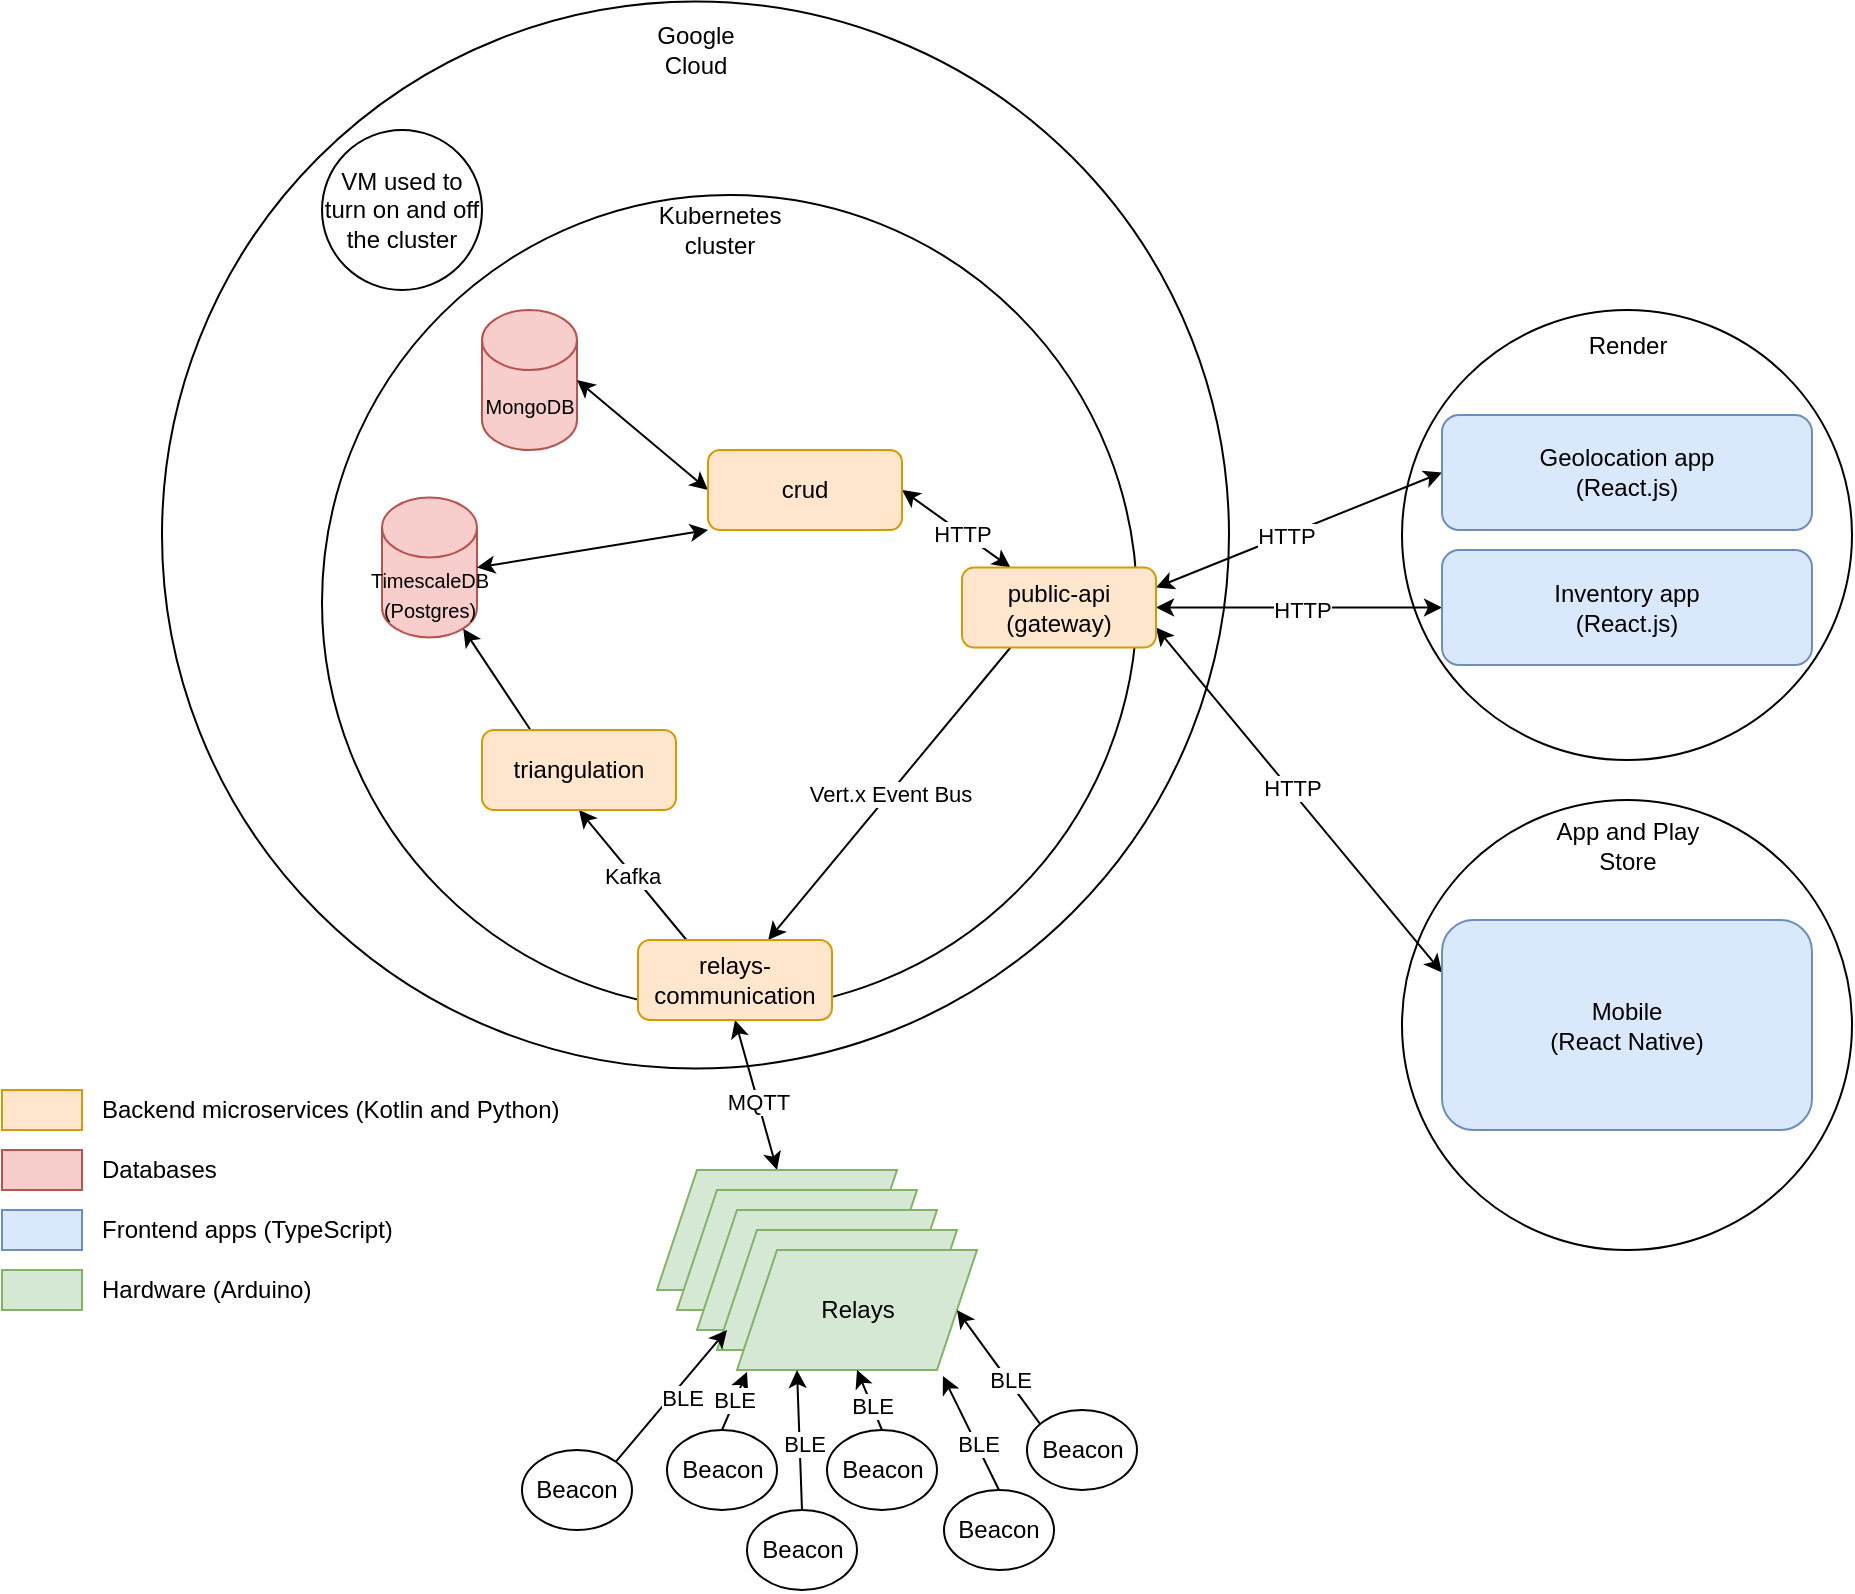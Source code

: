 <mxfile version="14.6.13" type="device"><diagram id="AmCMOA9nxaAIRx0rpBHo" name="Page-1"><mxGraphModel dx="2178" dy="2205" grid="1" gridSize="10" guides="1" tooltips="1" connect="1" arrows="1" fold="1" page="1" pageScale="1" pageWidth="827" pageHeight="1169" math="0" shadow="0"><root><mxCell id="0"/><mxCell id="1" parent="0"/><mxCell id="gsxd2IG6gyIUE_AYlt-v-1" value="" style="ellipse;whiteSpace=wrap;html=1;aspect=fixed;" vertex="1" parent="1"><mxGeometry x="510" y="20" width="225" height="225" as="geometry"/></mxCell><mxCell id="gsxd2IG6gyIUE_AYlt-v-2" value="Render" style="text;html=1;strokeColor=none;fillColor=none;align=center;verticalAlign=middle;whiteSpace=wrap;rounded=0;" vertex="1" parent="1"><mxGeometry x="602.5" y="27.5" width="40" height="20" as="geometry"/></mxCell><mxCell id="gsxd2IG6gyIUE_AYlt-v-3" value="" style="ellipse;whiteSpace=wrap;html=1;aspect=fixed;" vertex="1" parent="1"><mxGeometry x="-110" y="-134.25" width="533.5" height="533.5" as="geometry"/></mxCell><mxCell id="gsxd2IG6gyIUE_AYlt-v-4" value="Google Cloud" style="text;html=1;strokeColor=none;fillColor=none;align=center;verticalAlign=middle;whiteSpace=wrap;rounded=0;" vertex="1" parent="1"><mxGeometry x="136.75" y="-120" width="40" height="20" as="geometry"/></mxCell><mxCell id="gsxd2IG6gyIUE_AYlt-v-5" style="rounded=0;orthogonalLoop=1;jettySize=auto;html=1;startArrow=classic;startFill=1;entryX=0;entryY=0.5;entryDx=0;entryDy=0;exitX=1;exitY=0.25;exitDx=0;exitDy=0;" edge="1" parent="1" target="gsxd2IG6gyIUE_AYlt-v-7" source="gsxd2IG6gyIUE_AYlt-v-51"><mxGeometry relative="1" as="geometry"><mxPoint x="388" y="240" as="sourcePoint"/></mxGeometry></mxCell><mxCell id="gsxd2IG6gyIUE_AYlt-v-45" value="HTTP" style="edgeLabel;html=1;align=center;verticalAlign=middle;resizable=0;points=[];" vertex="1" connectable="0" parent="gsxd2IG6gyIUE_AYlt-v-5"><mxGeometry x="-0.095" relative="1" as="geometry"><mxPoint as="offset"/></mxGeometry></mxCell><mxCell id="gsxd2IG6gyIUE_AYlt-v-7" value="Geolocation app&lt;br&gt;(React.js)" style="rounded=1;whiteSpace=wrap;html=1;fillColor=#dae8fc;strokeColor=#6c8ebf;" vertex="1" parent="1"><mxGeometry x="530" y="72.5" width="185" height="57.5" as="geometry"/></mxCell><mxCell id="gsxd2IG6gyIUE_AYlt-v-8" style="rounded=0;orthogonalLoop=1;jettySize=auto;html=1;exitX=0.5;exitY=0;exitDx=0;exitDy=0;entryX=0.5;entryY=1;entryDx=0;entryDy=0;startArrow=classic;startFill=1;" edge="1" parent="1" source="gsxd2IG6gyIUE_AYlt-v-9" target="gsxd2IG6gyIUE_AYlt-v-55"><mxGeometry relative="1" as="geometry"><mxPoint x="295" y="327.5" as="targetPoint"/></mxGeometry></mxCell><mxCell id="gsxd2IG6gyIUE_AYlt-v-43" value="MQTT" style="edgeLabel;html=1;align=center;verticalAlign=middle;resizable=0;points=[];" vertex="1" connectable="0" parent="gsxd2IG6gyIUE_AYlt-v-8"><mxGeometry x="-0.086" relative="1" as="geometry"><mxPoint as="offset"/></mxGeometry></mxCell><mxCell id="gsxd2IG6gyIUE_AYlt-v-9" value="" style="shape=parallelogram;perimeter=parallelogramPerimeter;whiteSpace=wrap;html=1;fixedSize=1;fillColor=#d5e8d4;strokeColor=#82b366;" vertex="1" parent="1"><mxGeometry x="137.5" y="450" width="120" height="60" as="geometry"/></mxCell><mxCell id="gsxd2IG6gyIUE_AYlt-v-10" value="" style="shape=parallelogram;perimeter=parallelogramPerimeter;whiteSpace=wrap;html=1;fixedSize=1;fillColor=#d5e8d4;strokeColor=#82b366;" vertex="1" parent="1"><mxGeometry x="147.5" y="460" width="120" height="60" as="geometry"/></mxCell><mxCell id="gsxd2IG6gyIUE_AYlt-v-11" value="" style="shape=parallelogram;perimeter=parallelogramPerimeter;whiteSpace=wrap;html=1;fixedSize=1;fillColor=#d5e8d4;strokeColor=#82b366;" vertex="1" parent="1"><mxGeometry x="157.5" y="470" width="120" height="60" as="geometry"/></mxCell><mxCell id="gsxd2IG6gyIUE_AYlt-v-12" value="" style="shape=parallelogram;perimeter=parallelogramPerimeter;whiteSpace=wrap;html=1;fixedSize=1;fillColor=#d5e8d4;strokeColor=#82b366;" vertex="1" parent="1"><mxGeometry x="167.5" y="480" width="120" height="60" as="geometry"/></mxCell><mxCell id="gsxd2IG6gyIUE_AYlt-v-13" value="Relays" style="shape=parallelogram;perimeter=parallelogramPerimeter;whiteSpace=wrap;html=1;fixedSize=1;fillColor=#d5e8d4;strokeColor=#82b366;" vertex="1" parent="1"><mxGeometry x="177.5" y="490" width="120" height="60" as="geometry"/></mxCell><mxCell id="gsxd2IG6gyIUE_AYlt-v-14" style="rounded=0;orthogonalLoop=1;jettySize=auto;html=1;exitX=1;exitY=0;exitDx=0;exitDy=0;startArrow=none;startFill=0;" edge="1" parent="1" source="gsxd2IG6gyIUE_AYlt-v-15"><mxGeometry relative="1" as="geometry"><mxPoint x="172.5" y="530" as="targetPoint"/></mxGeometry></mxCell><mxCell id="gsxd2IG6gyIUE_AYlt-v-41" value="BLE" style="edgeLabel;html=1;align=center;verticalAlign=middle;resizable=0;points=[];" vertex="1" connectable="0" parent="gsxd2IG6gyIUE_AYlt-v-14"><mxGeometry x="0.071" y="-4" relative="1" as="geometry"><mxPoint as="offset"/></mxGeometry></mxCell><mxCell id="gsxd2IG6gyIUE_AYlt-v-15" value="Beacon" style="ellipse;whiteSpace=wrap;html=1;" vertex="1" parent="1"><mxGeometry x="70" y="590" width="55" height="40" as="geometry"/></mxCell><mxCell id="gsxd2IG6gyIUE_AYlt-v-16" value="BLE" style="rounded=0;orthogonalLoop=1;jettySize=auto;html=1;exitX=0.5;exitY=0;exitDx=0;exitDy=0;startArrow=none;startFill=0;" edge="1" parent="1" source="gsxd2IG6gyIUE_AYlt-v-17"><mxGeometry relative="1" as="geometry"><mxPoint x="182.5" y="551" as="targetPoint"/></mxGeometry></mxCell><mxCell id="gsxd2IG6gyIUE_AYlt-v-17" value="Beacon" style="ellipse;whiteSpace=wrap;html=1;" vertex="1" parent="1"><mxGeometry x="142.5" y="580" width="55" height="40" as="geometry"/></mxCell><mxCell id="gsxd2IG6gyIUE_AYlt-v-18" style="rounded=0;orthogonalLoop=1;jettySize=auto;html=1;exitX=0.5;exitY=0;exitDx=0;exitDy=0;entryX=0.5;entryY=1;entryDx=0;entryDy=0;startArrow=none;startFill=0;" edge="1" parent="1" source="gsxd2IG6gyIUE_AYlt-v-19" target="gsxd2IG6gyIUE_AYlt-v-13"><mxGeometry relative="1" as="geometry"/></mxCell><mxCell id="gsxd2IG6gyIUE_AYlt-v-64" value="BLE" style="edgeLabel;html=1;align=center;verticalAlign=middle;resizable=0;points=[];" vertex="1" connectable="0" parent="gsxd2IG6gyIUE_AYlt-v-18"><mxGeometry x="-0.2" relative="1" as="geometry"><mxPoint as="offset"/></mxGeometry></mxCell><mxCell id="gsxd2IG6gyIUE_AYlt-v-19" value="Beacon" style="ellipse;whiteSpace=wrap;html=1;" vertex="1" parent="1"><mxGeometry x="222.5" y="580" width="55" height="40" as="geometry"/></mxCell><mxCell id="gsxd2IG6gyIUE_AYlt-v-20" style="rounded=0;orthogonalLoop=1;jettySize=auto;html=1;exitX=0.5;exitY=0;exitDx=0;exitDy=0;entryX=0.25;entryY=1;entryDx=0;entryDy=0;startArrow=none;startFill=0;" edge="1" parent="1" source="gsxd2IG6gyIUE_AYlt-v-21" target="gsxd2IG6gyIUE_AYlt-v-13"><mxGeometry relative="1" as="geometry"/></mxCell><mxCell id="gsxd2IG6gyIUE_AYlt-v-63" value="BLE" style="edgeLabel;html=1;align=center;verticalAlign=middle;resizable=0;points=[];" vertex="1" connectable="0" parent="gsxd2IG6gyIUE_AYlt-v-20"><mxGeometry x="-0.059" y="-2" relative="1" as="geometry"><mxPoint as="offset"/></mxGeometry></mxCell><mxCell id="gsxd2IG6gyIUE_AYlt-v-21" value="Beacon" style="ellipse;whiteSpace=wrap;html=1;" vertex="1" parent="1"><mxGeometry x="182.5" y="620" width="55" height="40" as="geometry"/></mxCell><mxCell id="gsxd2IG6gyIUE_AYlt-v-22" style="rounded=0;orthogonalLoop=1;jettySize=auto;html=1;exitX=0.5;exitY=0;exitDx=0;exitDy=0;entryX=0.858;entryY=1.05;entryDx=0;entryDy=0;entryPerimeter=0;startArrow=none;startFill=0;" edge="1" parent="1" source="gsxd2IG6gyIUE_AYlt-v-23" target="gsxd2IG6gyIUE_AYlt-v-13"><mxGeometry relative="1" as="geometry"/></mxCell><mxCell id="gsxd2IG6gyIUE_AYlt-v-65" value="BLE" style="edgeLabel;html=1;align=center;verticalAlign=middle;resizable=0;points=[];" vertex="1" connectable="0" parent="gsxd2IG6gyIUE_AYlt-v-22"><mxGeometry x="-0.204" y="-1" relative="1" as="geometry"><mxPoint as="offset"/></mxGeometry></mxCell><mxCell id="gsxd2IG6gyIUE_AYlt-v-23" value="Beacon" style="ellipse;whiteSpace=wrap;html=1;" vertex="1" parent="1"><mxGeometry x="281" y="610" width="55" height="40" as="geometry"/></mxCell><mxCell id="gsxd2IG6gyIUE_AYlt-v-24" style="rounded=0;orthogonalLoop=1;jettySize=auto;html=1;exitX=0.009;exitY=0.225;exitDx=0;exitDy=0;entryX=1;entryY=0.5;entryDx=0;entryDy=0;startArrow=none;startFill=0;exitPerimeter=0;" edge="1" parent="1" target="gsxd2IG6gyIUE_AYlt-v-13"><mxGeometry relative="1" as="geometry"><mxPoint x="330.495" y="579" as="sourcePoint"/></mxGeometry></mxCell><mxCell id="gsxd2IG6gyIUE_AYlt-v-66" value="BLE" style="edgeLabel;html=1;align=center;verticalAlign=middle;resizable=0;points=[];" vertex="1" connectable="0" parent="gsxd2IG6gyIUE_AYlt-v-24"><mxGeometry x="-0.164" y="-1" relative="1" as="geometry"><mxPoint y="1" as="offset"/></mxGeometry></mxCell><mxCell id="gsxd2IG6gyIUE_AYlt-v-25" value="Beacon" style="ellipse;whiteSpace=wrap;html=1;" vertex="1" parent="1"><mxGeometry x="322.5" y="570" width="55" height="40" as="geometry"/></mxCell><mxCell id="gsxd2IG6gyIUE_AYlt-v-26" value="" style="ellipse;whiteSpace=wrap;html=1;aspect=fixed;" vertex="1" parent="1"><mxGeometry x="510" y="265" width="225" height="225" as="geometry"/></mxCell><mxCell id="gsxd2IG6gyIUE_AYlt-v-27" value="App and Play Store" style="text;html=1;strokeColor=none;fillColor=none;align=center;verticalAlign=middle;whiteSpace=wrap;rounded=0;" vertex="1" parent="1"><mxGeometry x="577.5" y="277.5" width="90" height="20" as="geometry"/></mxCell><mxCell id="gsxd2IG6gyIUE_AYlt-v-28" style="edgeStyle=none;rounded=0;orthogonalLoop=1;jettySize=auto;html=1;entryX=1;entryY=0.75;entryDx=0;entryDy=0;startArrow=classic;startFill=1;exitX=0;exitY=0.25;exitDx=0;exitDy=0;" edge="1" parent="1" source="gsxd2IG6gyIUE_AYlt-v-29" target="gsxd2IG6gyIUE_AYlt-v-51"><mxGeometry relative="1" as="geometry"><mxPoint x="386.945" y="290.015" as="targetPoint"/></mxGeometry></mxCell><mxCell id="gsxd2IG6gyIUE_AYlt-v-44" value="HTTP" style="edgeLabel;html=1;align=center;verticalAlign=middle;resizable=0;points=[];" vertex="1" connectable="0" parent="gsxd2IG6gyIUE_AYlt-v-28"><mxGeometry x="0.067" y="-1" relative="1" as="geometry"><mxPoint as="offset"/></mxGeometry></mxCell><mxCell id="gsxd2IG6gyIUE_AYlt-v-29" value="Mobile&lt;br&gt;(React Native)" style="rounded=1;whiteSpace=wrap;html=1;fillColor=#dae8fc;strokeColor=#6c8ebf;" vertex="1" parent="1"><mxGeometry x="530" y="325" width="185" height="105" as="geometry"/></mxCell><mxCell id="gsxd2IG6gyIUE_AYlt-v-30" value="" style="rounded=0;whiteSpace=wrap;html=1;fillColor=#dae8fc;strokeColor=#6c8ebf;" vertex="1" parent="1"><mxGeometry x="-190" y="470" width="40" height="20" as="geometry"/></mxCell><mxCell id="gsxd2IG6gyIUE_AYlt-v-31" value="" style="rounded=0;whiteSpace=wrap;html=1;fillColor=#d5e8d4;strokeColor=#82b366;" vertex="1" parent="1"><mxGeometry x="-190" y="500" width="40" height="20" as="geometry"/></mxCell><mxCell id="gsxd2IG6gyIUE_AYlt-v-32" value="Frontend apps (TypeScript)" style="text;html=1;strokeColor=none;fillColor=none;align=left;verticalAlign=middle;whiteSpace=wrap;rounded=0;" vertex="1" parent="1"><mxGeometry x="-142.5" y="470" width="152.5" height="20" as="geometry"/></mxCell><mxCell id="gsxd2IG6gyIUE_AYlt-v-33" value="Hardware (Arduino)" style="text;html=1;strokeColor=none;fillColor=none;align=left;verticalAlign=middle;whiteSpace=wrap;rounded=0;" vertex="1" parent="1"><mxGeometry x="-142.5" y="500" width="112.5" height="20" as="geometry"/></mxCell><mxCell id="gsxd2IG6gyIUE_AYlt-v-34" style="edgeStyle=none;rounded=0;orthogonalLoop=1;jettySize=auto;html=1;exitX=0;exitY=0.5;exitDx=0;exitDy=0;startArrow=classic;startFill=1;entryX=1;entryY=0.5;entryDx=0;entryDy=0;" edge="1" parent="1" source="gsxd2IG6gyIUE_AYlt-v-35" target="gsxd2IG6gyIUE_AYlt-v-51"><mxGeometry relative="1" as="geometry"><mxPoint x="387" y="220" as="targetPoint"/></mxGeometry></mxCell><mxCell id="gsxd2IG6gyIUE_AYlt-v-46" value="HTTP" style="edgeLabel;html=1;align=center;verticalAlign=middle;resizable=0;points=[];" vertex="1" connectable="0" parent="gsxd2IG6gyIUE_AYlt-v-34"><mxGeometry x="-0.014" y="1" relative="1" as="geometry"><mxPoint as="offset"/></mxGeometry></mxCell><mxCell id="gsxd2IG6gyIUE_AYlt-v-35" value="Inventory app&lt;br&gt;(React.js)" style="rounded=1;whiteSpace=wrap;html=1;fillColor=#dae8fc;strokeColor=#6c8ebf;" vertex="1" parent="1"><mxGeometry x="530" y="140" width="185" height="57.5" as="geometry"/></mxCell><mxCell id="gsxd2IG6gyIUE_AYlt-v-36" style="edgeStyle=none;rounded=0;orthogonalLoop=1;jettySize=auto;html=1;exitX=0;exitY=0.5;exitDx=0;exitDy=0;startArrow=classic;startFill=1;" edge="1" parent="1" source="gsxd2IG6gyIUE_AYlt-v-35" target="gsxd2IG6gyIUE_AYlt-v-35"><mxGeometry relative="1" as="geometry"/></mxCell><mxCell id="gsxd2IG6gyIUE_AYlt-v-47" value="" style="ellipse;whiteSpace=wrap;html=1;aspect=fixed;" vertex="1" parent="1"><mxGeometry x="-30" y="-37.5" width="407.5" height="407.5" as="geometry"/></mxCell><mxCell id="gsxd2IG6gyIUE_AYlt-v-48" value="Kubernetes cluster" style="text;html=1;strokeColor=none;fillColor=none;align=center;verticalAlign=middle;whiteSpace=wrap;rounded=0;" vertex="1" parent="1"><mxGeometry x="148.75" y="-30" width="40" height="20" as="geometry"/></mxCell><mxCell id="gsxd2IG6gyIUE_AYlt-v-49" value="&lt;font style=&quot;font-size: 10px&quot;&gt;MongoDB&lt;/font&gt;" style="shape=cylinder3;whiteSpace=wrap;html=1;boundedLbl=1;backgroundOutline=1;size=15;fillColor=#f8cecc;strokeColor=#b85450;" vertex="1" parent="1"><mxGeometry x="50" y="20" width="47.5" height="70" as="geometry"/></mxCell><mxCell id="gsxd2IG6gyIUE_AYlt-v-50" value="&lt;font style=&quot;font-size: 10px&quot;&gt;TimescaleDB&lt;br&gt;(Postgres)&lt;br&gt;&lt;/font&gt;" style="shape=cylinder3;whiteSpace=wrap;html=1;boundedLbl=1;backgroundOutline=1;size=15;fillColor=#f8cecc;strokeColor=#b85450;" vertex="1" parent="1"><mxGeometry y="113.75" width="47.5" height="70" as="geometry"/></mxCell><mxCell id="gsxd2IG6gyIUE_AYlt-v-53" style="rounded=0;orthogonalLoop=1;jettySize=auto;html=1;exitX=0.25;exitY=0;exitDx=0;exitDy=0;entryX=1;entryY=0.5;entryDx=0;entryDy=0;startArrow=classic;startFill=1;" edge="1" parent="1" source="gsxd2IG6gyIUE_AYlt-v-51" target="gsxd2IG6gyIUE_AYlt-v-52"><mxGeometry relative="1" as="geometry"/></mxCell><mxCell id="gsxd2IG6gyIUE_AYlt-v-54" value="HTTP" style="edgeLabel;html=1;align=center;verticalAlign=middle;resizable=0;points=[];" vertex="1" connectable="0" parent="gsxd2IG6gyIUE_AYlt-v-53"><mxGeometry x="-0.099" relative="1" as="geometry"><mxPoint as="offset"/></mxGeometry></mxCell><mxCell id="gsxd2IG6gyIUE_AYlt-v-58" value="Vert.x Event Bus" style="edgeStyle=none;rounded=0;orthogonalLoop=1;jettySize=auto;html=1;exitX=0.25;exitY=1;exitDx=0;exitDy=0;startArrow=none;startFill=0;" edge="1" parent="1" source="gsxd2IG6gyIUE_AYlt-v-51" target="gsxd2IG6gyIUE_AYlt-v-55"><mxGeometry relative="1" as="geometry"/></mxCell><mxCell id="gsxd2IG6gyIUE_AYlt-v-51" value="public-api&lt;br&gt;(gateway)" style="rounded=1;whiteSpace=wrap;html=1;fillColor=#ffe6cc;strokeColor=#d79b00;" vertex="1" parent="1"><mxGeometry x="290" y="148.75" width="97" height="40" as="geometry"/></mxCell><mxCell id="gsxd2IG6gyIUE_AYlt-v-56" style="rounded=0;orthogonalLoop=1;jettySize=auto;html=1;exitX=0;exitY=0.5;exitDx=0;exitDy=0;entryX=1;entryY=0.5;entryDx=0;entryDy=0;entryPerimeter=0;startArrow=classic;startFill=1;" edge="1" parent="1" source="gsxd2IG6gyIUE_AYlt-v-52" target="gsxd2IG6gyIUE_AYlt-v-49"><mxGeometry relative="1" as="geometry"/></mxCell><mxCell id="gsxd2IG6gyIUE_AYlt-v-57" style="edgeStyle=none;rounded=0;orthogonalLoop=1;jettySize=auto;html=1;exitX=0;exitY=1;exitDx=0;exitDy=0;entryX=1;entryY=0.5;entryDx=0;entryDy=0;entryPerimeter=0;startArrow=classic;startFill=1;" edge="1" parent="1" source="gsxd2IG6gyIUE_AYlt-v-52" target="gsxd2IG6gyIUE_AYlt-v-50"><mxGeometry relative="1" as="geometry"/></mxCell><mxCell id="gsxd2IG6gyIUE_AYlt-v-52" value="crud" style="rounded=1;whiteSpace=wrap;html=1;fillColor=#ffe6cc;strokeColor=#d79b00;" vertex="1" parent="1"><mxGeometry x="163" y="90" width="97" height="40" as="geometry"/></mxCell><mxCell id="gsxd2IG6gyIUE_AYlt-v-62" value="Kafka" style="edgeStyle=none;rounded=0;orthogonalLoop=1;jettySize=auto;html=1;exitX=0.25;exitY=0;exitDx=0;exitDy=0;entryX=0.5;entryY=1;entryDx=0;entryDy=0;startArrow=none;startFill=0;" edge="1" parent="1" source="gsxd2IG6gyIUE_AYlt-v-55" target="gsxd2IG6gyIUE_AYlt-v-59"><mxGeometry relative="1" as="geometry"/></mxCell><mxCell id="gsxd2IG6gyIUE_AYlt-v-55" value="relays-communication" style="rounded=1;whiteSpace=wrap;html=1;fillColor=#ffe6cc;strokeColor=#d79b00;" vertex="1" parent="1"><mxGeometry x="128" y="335" width="97" height="40" as="geometry"/></mxCell><mxCell id="gsxd2IG6gyIUE_AYlt-v-61" style="edgeStyle=none;rounded=0;orthogonalLoop=1;jettySize=auto;html=1;exitX=0.25;exitY=0;exitDx=0;exitDy=0;entryX=0.855;entryY=1;entryDx=0;entryDy=-4.35;entryPerimeter=0;startArrow=none;startFill=0;" edge="1" parent="1" source="gsxd2IG6gyIUE_AYlt-v-59" target="gsxd2IG6gyIUE_AYlt-v-50"><mxGeometry relative="1" as="geometry"/></mxCell><mxCell id="gsxd2IG6gyIUE_AYlt-v-59" value="triangulation" style="rounded=1;whiteSpace=wrap;html=1;fillColor=#ffe6cc;strokeColor=#d79b00;" vertex="1" parent="1"><mxGeometry x="50" y="230" width="97" height="40" as="geometry"/></mxCell><mxCell id="gsxd2IG6gyIUE_AYlt-v-67" value="" style="rounded=0;whiteSpace=wrap;html=1;fillColor=#f8cecc;strokeColor=#b85450;" vertex="1" parent="1"><mxGeometry x="-190" y="440" width="40" height="20" as="geometry"/></mxCell><mxCell id="gsxd2IG6gyIUE_AYlt-v-68" value="Databases" style="text;html=1;strokeColor=none;fillColor=none;align=left;verticalAlign=middle;whiteSpace=wrap;rounded=0;" vertex="1" parent="1"><mxGeometry x="-142.5" y="440" width="90" height="20" as="geometry"/></mxCell><mxCell id="gsxd2IG6gyIUE_AYlt-v-70" value="" style="rounded=0;whiteSpace=wrap;html=1;fillColor=#ffe6cc;strokeColor=#d79b00;" vertex="1" parent="1"><mxGeometry x="-190" y="410" width="40" height="20" as="geometry"/></mxCell><mxCell id="gsxd2IG6gyIUE_AYlt-v-71" value="Backend microservices (Kotlin and Python)" style="text;html=1;strokeColor=none;fillColor=none;align=left;verticalAlign=middle;whiteSpace=wrap;rounded=0;" vertex="1" parent="1"><mxGeometry x="-142.5" y="410" width="232.5" height="20" as="geometry"/></mxCell><mxCell id="gsxd2IG6gyIUE_AYlt-v-72" value="VM used to turn on and off the cluster" style="ellipse;whiteSpace=wrap;html=1;aspect=fixed;" vertex="1" parent="1"><mxGeometry x="-30" y="-70" width="80" height="80" as="geometry"/></mxCell></root></mxGraphModel></diagram></mxfile>